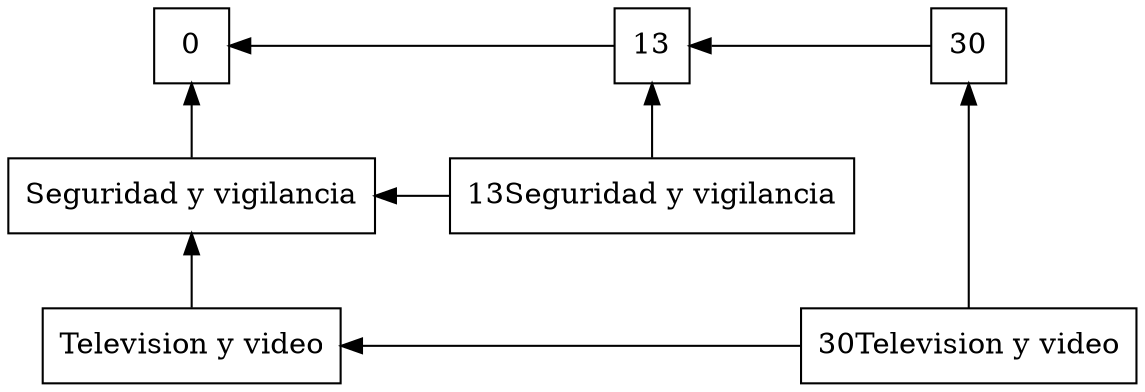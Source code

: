 digraph {

rankdir = BT;
node [shape=rectangle, height=0.5, width=0.5];
graph[ nodesep = 0.5];

{ rank=same; nodoTelevision_y_video; nodo30Television_y_video;}
{ rank=same; nodo0; nodo13;}
{ rank=same; nodoSeguridad_y_vigilancia; nodo13Seguridad_y_vigilancia;}
{ rank=same; nodo13; nodo30; }
nodo0 [label="0"]
nodo13 [label="13"]
nodo13->nodo0 [constraint=false]
nodo13Seguridad_y_vigilancia [label="13Seguridad y vigilancia"]
nodo13Seguridad_y_vigilancia->nodo13
nodo13Seguridad_y_vigilancia->nodoSeguridad_y_vigilancia [constraint=false]

 nodoSeguridad_y_vigilancia [label="Seguridad y vigilancia"]
nodoSeguridad_y_vigilancia->nodo0
nodo30 [label="30"]
nodo30->nodo13 [constraint=false]



 nodo30Television_y_video [label="30Television y video"]
  nodoTelevision_y_video [label="Television y video"]
nodoTelevision_y_video->nodoSeguridad_y_vigilancia
nodo30Television_y_video->nodo30
nodo30Television_y_video->nodoTelevision_y_video [constraint=false]

 


}
